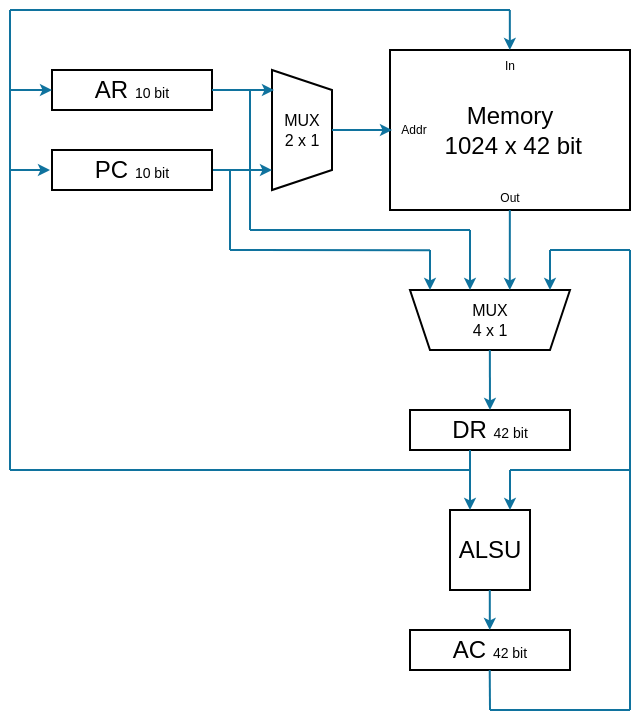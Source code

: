 <mxfile version="24.6.1" type="device">
  <diagram name="Page-1" id="kWKPgUghzsSrnzHGrAk7">
    <mxGraphModel dx="789" dy="529" grid="1" gridSize="10" guides="1" tooltips="1" connect="1" arrows="1" fold="1" page="1" pageScale="1" pageWidth="850" pageHeight="1100" math="0" shadow="0">
      <root>
        <mxCell id="0" />
        <mxCell id="1" parent="0" />
        <mxCell id="Wbtbn_dKOY_vqfq40iDo-1" value="&lt;div&gt;&lt;br&gt;&lt;/div&gt;Memory&lt;div&gt;&amp;nbsp; &amp;nbsp; &amp;nbsp; 1024 x 42 bit&amp;nbsp; &amp;nbsp; &amp;nbsp;&lt;/div&gt;&lt;div&gt;&lt;br&gt;&lt;/div&gt;" style="rounded=0;whiteSpace=wrap;html=1;" parent="1" vertex="1">
          <mxGeometry x="380" y="180" width="120" height="80" as="geometry" />
        </mxCell>
        <mxCell id="Wbtbn_dKOY_vqfq40iDo-3" value="AR&amp;nbsp;&lt;font style=&quot;font-size: 7px;&quot;&gt;10 bit&lt;/font&gt;" style="rounded=0;whiteSpace=wrap;html=1;" parent="1" vertex="1">
          <mxGeometry x="211" y="190" width="80" height="20" as="geometry" />
        </mxCell>
        <mxCell id="Wbtbn_dKOY_vqfq40iDo-5" value="DR &lt;font style=&quot;font-size: 7px;&quot;&gt;42 bit&lt;/font&gt;" style="rounded=0;whiteSpace=wrap;html=1;" parent="1" vertex="1">
          <mxGeometry x="390" y="360" width="80" height="20" as="geometry" />
        </mxCell>
        <mxCell id="Wbtbn_dKOY_vqfq40iDo-6" value="AC&amp;nbsp;&lt;font style=&quot;font-size: 7px;&quot;&gt;42 bit&lt;/font&gt;" style="rounded=0;whiteSpace=wrap;html=1;" parent="1" vertex="1">
          <mxGeometry x="390" y="470" width="80" height="20" as="geometry" />
        </mxCell>
        <mxCell id="Wbtbn_dKOY_vqfq40iDo-7" value="ALSU" style="rounded=0;whiteSpace=wrap;html=1;" parent="1" vertex="1">
          <mxGeometry x="410" y="410" width="40" height="40" as="geometry" />
        </mxCell>
        <mxCell id="Wbtbn_dKOY_vqfq40iDo-69" value="" style="shape=trapezoid;perimeter=trapezoidPerimeter;whiteSpace=wrap;html=1;fixedSize=1;rotation=-180;size=10;" parent="1" vertex="1">
          <mxGeometry x="390" y="300" width="80" height="30" as="geometry" />
        </mxCell>
        <mxCell id="Wbtbn_dKOY_vqfq40iDo-70" style="edgeStyle=orthogonalEdgeStyle;rounded=0;orthogonalLoop=1;jettySize=auto;html=1;fillColor=#b1ddf0;strokeColor=#10739e;startSize=6;endSize=3;" parent="1" edge="1">
          <mxGeometry relative="1" as="geometry">
            <mxPoint x="420" y="300" as="targetPoint" />
            <mxPoint x="420" y="270" as="sourcePoint" />
          </mxGeometry>
        </mxCell>
        <mxCell id="Wbtbn_dKOY_vqfq40iDo-71" style="edgeStyle=orthogonalEdgeStyle;rounded=0;orthogonalLoop=1;jettySize=auto;html=1;fillColor=#b1ddf0;strokeColor=#10739e;startSize=6;endSize=3;" parent="1" edge="1">
          <mxGeometry relative="1" as="geometry">
            <mxPoint x="439.92" y="300" as="targetPoint" />
            <mxPoint x="439.92" y="260" as="sourcePoint" />
            <Array as="points">
              <mxPoint x="439.92" y="290" />
              <mxPoint x="439.92" y="290" />
            </Array>
          </mxGeometry>
        </mxCell>
        <mxCell id="Wbtbn_dKOY_vqfq40iDo-72" style="edgeStyle=orthogonalEdgeStyle;rounded=0;orthogonalLoop=1;jettySize=auto;html=1;fillColor=#b1ddf0;strokeColor=#10739e;startSize=6;endSize=3;" parent="1" edge="1">
          <mxGeometry relative="1" as="geometry">
            <mxPoint x="460" y="300" as="targetPoint" />
            <mxPoint x="460" y="280" as="sourcePoint" />
          </mxGeometry>
        </mxCell>
        <mxCell id="Wbtbn_dKOY_vqfq40iDo-74" value="MUX&lt;br&gt;4 x 1" style="text;html=1;align=center;verticalAlign=middle;whiteSpace=wrap;rounded=0;fontSize=8;" parent="1" vertex="1">
          <mxGeometry x="415" y="305" width="30" height="20" as="geometry" />
        </mxCell>
        <mxCell id="Wbtbn_dKOY_vqfq40iDo-75" style="edgeStyle=orthogonalEdgeStyle;rounded=0;orthogonalLoop=1;jettySize=auto;html=1;fillColor=#b1ddf0;strokeColor=#10739e;startSize=6;endSize=3;entryX=0.5;entryY=0;entryDx=0;entryDy=0;" parent="1" target="Wbtbn_dKOY_vqfq40iDo-5" edge="1">
          <mxGeometry relative="1" as="geometry">
            <mxPoint x="429.92" y="350" as="targetPoint" />
            <mxPoint x="429.92" y="330" as="sourcePoint" />
          </mxGeometry>
        </mxCell>
        <mxCell id="Wbtbn_dKOY_vqfq40iDo-76" style="edgeStyle=orthogonalEdgeStyle;rounded=0;orthogonalLoop=1;jettySize=auto;html=1;fillColor=#b1ddf0;strokeColor=#10739e;startSize=6;endSize=3;exitX=0.375;exitY=0.997;exitDx=0;exitDy=0;exitPerimeter=0;" parent="1" source="Wbtbn_dKOY_vqfq40iDo-5" edge="1">
          <mxGeometry relative="1" as="geometry">
            <mxPoint x="420.0" y="410" as="targetPoint" />
            <mxPoint x="420.0" y="390" as="sourcePoint" />
          </mxGeometry>
        </mxCell>
        <mxCell id="Wbtbn_dKOY_vqfq40iDo-77" style="edgeStyle=orthogonalEdgeStyle;rounded=0;orthogonalLoop=1;jettySize=auto;html=1;fillColor=#b1ddf0;strokeColor=#10739e;startSize=6;endSize=3;" parent="1" edge="1">
          <mxGeometry relative="1" as="geometry">
            <mxPoint x="429.9" y="470" as="targetPoint" />
            <mxPoint x="429.9" y="450" as="sourcePoint" />
          </mxGeometry>
        </mxCell>
        <mxCell id="Wbtbn_dKOY_vqfq40iDo-78" value="" style="endArrow=none;html=1;rounded=0;fillColor=#b1ddf0;strokeColor=#10739e;startSize=6;endSize=3;" parent="1" edge="1">
          <mxGeometry width="50" height="50" relative="1" as="geometry">
            <mxPoint x="429.86" y="490" as="sourcePoint" />
            <mxPoint x="430" y="510" as="targetPoint" />
          </mxGeometry>
        </mxCell>
        <mxCell id="Wbtbn_dKOY_vqfq40iDo-79" value="" style="endArrow=none;html=1;rounded=0;fillColor=#b1ddf0;strokeColor=#10739e;startSize=6;endSize=3;" parent="1" edge="1">
          <mxGeometry width="50" height="50" relative="1" as="geometry">
            <mxPoint x="430" y="510" as="sourcePoint" />
            <mxPoint x="500" y="510" as="targetPoint" />
          </mxGeometry>
        </mxCell>
        <mxCell id="Wbtbn_dKOY_vqfq40iDo-80" value="" style="endArrow=none;html=1;rounded=0;fillColor=#b1ddf0;strokeColor=#10739e;startSize=6;endSize=3;" parent="1" edge="1">
          <mxGeometry width="50" height="50" relative="1" as="geometry">
            <mxPoint x="500" y="280" as="sourcePoint" />
            <mxPoint x="500" y="510" as="targetPoint" />
          </mxGeometry>
        </mxCell>
        <mxCell id="Wbtbn_dKOY_vqfq40iDo-81" value="" style="endArrow=none;html=1;rounded=0;fillColor=#b1ddf0;strokeColor=#10739e;startSize=6;endSize=3;" parent="1" edge="1">
          <mxGeometry width="50" height="50" relative="1" as="geometry">
            <mxPoint x="460" y="280" as="sourcePoint" />
            <mxPoint x="500" y="280" as="targetPoint" />
          </mxGeometry>
        </mxCell>
        <mxCell id="Wbtbn_dKOY_vqfq40iDo-82" value="" style="endArrow=none;html=1;rounded=0;fillColor=#b1ddf0;strokeColor=#10739e;startSize=6;endSize=3;" parent="1" edge="1">
          <mxGeometry width="50" height="50" relative="1" as="geometry">
            <mxPoint x="440" y="390" as="sourcePoint" />
            <mxPoint x="500" y="390" as="targetPoint" />
          </mxGeometry>
        </mxCell>
        <mxCell id="Wbtbn_dKOY_vqfq40iDo-83" style="edgeStyle=orthogonalEdgeStyle;rounded=0;orthogonalLoop=1;jettySize=auto;html=1;fillColor=#b1ddf0;strokeColor=#10739e;startSize=6;endSize=3;" parent="1" edge="1">
          <mxGeometry relative="1" as="geometry">
            <mxPoint x="440.0" y="410" as="targetPoint" />
            <mxPoint x="440" y="390" as="sourcePoint" />
          </mxGeometry>
        </mxCell>
        <mxCell id="Wbtbn_dKOY_vqfq40iDo-86" value="" style="endArrow=none;html=1;rounded=0;fillColor=#b1ddf0;strokeColor=#10739e;startSize=6;endSize=3;" parent="1" edge="1">
          <mxGeometry width="50" height="50" relative="1" as="geometry">
            <mxPoint x="190" y="160" as="sourcePoint" />
            <mxPoint x="190" y="390" as="targetPoint" />
          </mxGeometry>
        </mxCell>
        <mxCell id="Wbtbn_dKOY_vqfq40iDo-87" value="" style="endArrow=none;html=1;rounded=0;fillColor=#b1ddf0;strokeColor=#10739e;startSize=6;endSize=3;" parent="1" edge="1">
          <mxGeometry width="50" height="50" relative="1" as="geometry">
            <mxPoint x="190" y="160" as="sourcePoint" />
            <mxPoint x="440" y="160" as="targetPoint" />
          </mxGeometry>
        </mxCell>
        <mxCell id="Wbtbn_dKOY_vqfq40iDo-88" value="" style="shape=trapezoid;perimeter=trapezoidPerimeter;whiteSpace=wrap;html=1;fixedSize=1;rotation=90;size=10;" parent="1" vertex="1">
          <mxGeometry x="306" y="205" width="60" height="30" as="geometry" />
        </mxCell>
        <mxCell id="Wbtbn_dKOY_vqfq40iDo-89" value="MUX&lt;br&gt;2 x 1" style="text;html=1;align=center;verticalAlign=middle;whiteSpace=wrap;rounded=0;fontSize=8;" parent="1" vertex="1">
          <mxGeometry x="321" y="210" width="30" height="20" as="geometry" />
        </mxCell>
        <mxCell id="Wbtbn_dKOY_vqfq40iDo-91" value="" style="endArrow=none;html=1;rounded=0;fillColor=#b1ddf0;strokeColor=#10739e;startSize=6;endSize=3;" parent="1" edge="1">
          <mxGeometry width="50" height="50" relative="1" as="geometry">
            <mxPoint x="300" y="240" as="sourcePoint" />
            <mxPoint x="300" y="280" as="targetPoint" />
          </mxGeometry>
        </mxCell>
        <mxCell id="Wbtbn_dKOY_vqfq40iDo-92" style="edgeStyle=orthogonalEdgeStyle;rounded=0;orthogonalLoop=1;jettySize=auto;html=1;fillColor=#b1ddf0;strokeColor=#10739e;startSize=6;endSize=3;exitX=1;exitY=0.5;exitDx=0;exitDy=0;" parent="1" source="Wbtbn_dKOY_vqfq40iDo-89" edge="1">
          <mxGeometry relative="1" as="geometry">
            <mxPoint x="381" y="220" as="targetPoint" />
            <mxPoint x="360" y="220" as="sourcePoint" />
          </mxGeometry>
        </mxCell>
        <mxCell id="Wbtbn_dKOY_vqfq40iDo-94" value="" style="endArrow=none;html=1;rounded=0;fillColor=#b1ddf0;strokeColor=#10739e;startSize=6;endSize=3;" parent="1" edge="1">
          <mxGeometry width="50" height="50" relative="1" as="geometry">
            <mxPoint x="300" y="280" as="sourcePoint" />
            <mxPoint x="400" y="280.07" as="targetPoint" />
          </mxGeometry>
        </mxCell>
        <mxCell id="Wbtbn_dKOY_vqfq40iDo-100" value="" style="endArrow=none;html=1;rounded=0;fillColor=#b1ddf0;strokeColor=#10739e;startSize=6;endSize=3;" parent="1" edge="1">
          <mxGeometry width="50" height="50" relative="1" as="geometry">
            <mxPoint x="190" y="390" as="sourcePoint" />
            <mxPoint x="420" y="390" as="targetPoint" />
          </mxGeometry>
        </mxCell>
        <mxCell id="Wbtbn_dKOY_vqfq40iDo-103" value="" style="endArrow=none;html=1;rounded=0;fillColor=#b1ddf0;strokeColor=#10739e;startSize=6;endSize=3;" parent="1" edge="1">
          <mxGeometry width="50" height="50" relative="1" as="geometry">
            <mxPoint x="310" y="270" as="sourcePoint" />
            <mxPoint x="420" y="270" as="targetPoint" />
          </mxGeometry>
        </mxCell>
        <mxCell id="Wbtbn_dKOY_vqfq40iDo-104" style="edgeStyle=orthogonalEdgeStyle;rounded=0;orthogonalLoop=1;jettySize=auto;html=1;fillColor=#b1ddf0;strokeColor=#10739e;startSize=6;endSize=3;" parent="1" edge="1">
          <mxGeometry relative="1" as="geometry">
            <mxPoint x="439.92" y="180" as="targetPoint" />
            <mxPoint x="439.92" y="160" as="sourcePoint" />
          </mxGeometry>
        </mxCell>
        <mxCell id="Wbtbn_dKOY_vqfq40iDo-105" value="Addr" style="text;html=1;align=center;verticalAlign=middle;whiteSpace=wrap;rounded=0;fontSize=6;" parent="1" vertex="1">
          <mxGeometry x="384" y="217.5" width="16" height="5" as="geometry" />
        </mxCell>
        <mxCell id="Wbtbn_dKOY_vqfq40iDo-106" value="In" style="text;html=1;align=center;verticalAlign=middle;whiteSpace=wrap;rounded=0;fontSize=6;" parent="1" vertex="1">
          <mxGeometry x="432" y="185" width="16" height="5" as="geometry" />
        </mxCell>
        <mxCell id="Wbtbn_dKOY_vqfq40iDo-107" value="Out" style="text;html=1;align=center;verticalAlign=middle;whiteSpace=wrap;rounded=0;fontSize=6;" parent="1" vertex="1">
          <mxGeometry x="432" y="247.5" width="16" height="12.5" as="geometry" />
        </mxCell>
        <mxCell id="JjetJSU9UM5zJKaqz3Jc-3" style="edgeStyle=orthogonalEdgeStyle;rounded=0;orthogonalLoop=1;jettySize=auto;html=1;fillColor=#b1ddf0;strokeColor=#10739e;startSize=6;endSize=3;exitX=1;exitY=0.5;exitDx=0;exitDy=0;" parent="1" source="Wbtbn_dKOY_vqfq40iDo-3" edge="1">
          <mxGeometry relative="1" as="geometry">
            <mxPoint x="322" y="199.9" as="targetPoint" />
            <mxPoint x="301" y="200" as="sourcePoint" />
          </mxGeometry>
        </mxCell>
        <mxCell id="JjetJSU9UM5zJKaqz3Jc-4" style="edgeStyle=orthogonalEdgeStyle;rounded=0;orthogonalLoop=1;jettySize=auto;html=1;fillColor=#b1ddf0;strokeColor=#10739e;startSize=6;endSize=3;exitX=1;exitY=0.5;exitDx=0;exitDy=0;" parent="1" edge="1">
          <mxGeometry relative="1" as="geometry">
            <mxPoint x="321" y="239.9" as="targetPoint" />
            <mxPoint x="291" y="240" as="sourcePoint" />
          </mxGeometry>
        </mxCell>
        <mxCell id="JjetJSU9UM5zJKaqz3Jc-6" style="edgeStyle=orthogonalEdgeStyle;rounded=0;orthogonalLoop=1;jettySize=auto;html=1;fillColor=#b1ddf0;strokeColor=#10739e;startSize=6;endSize=3;" parent="1" edge="1">
          <mxGeometry relative="1" as="geometry">
            <mxPoint x="211" y="199.88" as="targetPoint" />
            <mxPoint x="190" y="199.98" as="sourcePoint" />
          </mxGeometry>
        </mxCell>
        <mxCell id="JjetJSU9UM5zJKaqz3Jc-7" style="edgeStyle=orthogonalEdgeStyle;rounded=0;orthogonalLoop=1;jettySize=auto;html=1;fillColor=#b1ddf0;strokeColor=#10739e;startSize=6;endSize=3;" parent="1" edge="1">
          <mxGeometry relative="1" as="geometry">
            <mxPoint x="210" y="239.88" as="targetPoint" />
            <mxPoint x="190" y="239.98" as="sourcePoint" />
          </mxGeometry>
        </mxCell>
        <mxCell id="JjetJSU9UM5zJKaqz3Jc-9" value="" style="endArrow=none;html=1;rounded=0;fillColor=#b1ddf0;strokeColor=#10739e;startSize=6;endSize=3;" parent="1" edge="1">
          <mxGeometry width="50" height="50" relative="1" as="geometry">
            <mxPoint x="310" y="200" as="sourcePoint" />
            <mxPoint x="310" y="270" as="targetPoint" />
          </mxGeometry>
        </mxCell>
        <mxCell id="JjetJSU9UM5zJKaqz3Jc-10" style="edgeStyle=orthogonalEdgeStyle;rounded=0;orthogonalLoop=1;jettySize=auto;html=1;fillColor=#b1ddf0;strokeColor=#10739e;startSize=6;endSize=3;" parent="1" edge="1">
          <mxGeometry relative="1" as="geometry">
            <mxPoint x="400" y="300" as="targetPoint" />
            <mxPoint x="400" y="280" as="sourcePoint" />
          </mxGeometry>
        </mxCell>
        <mxCell id="JjetJSU9UM5zJKaqz3Jc-12" value="PC&amp;nbsp;&lt;font style=&quot;font-size: 7px;&quot;&gt;10 bit&lt;/font&gt;" style="rounded=0;whiteSpace=wrap;html=1;" parent="1" vertex="1">
          <mxGeometry x="211" y="230" width="80" height="20" as="geometry" />
        </mxCell>
      </root>
    </mxGraphModel>
  </diagram>
</mxfile>
